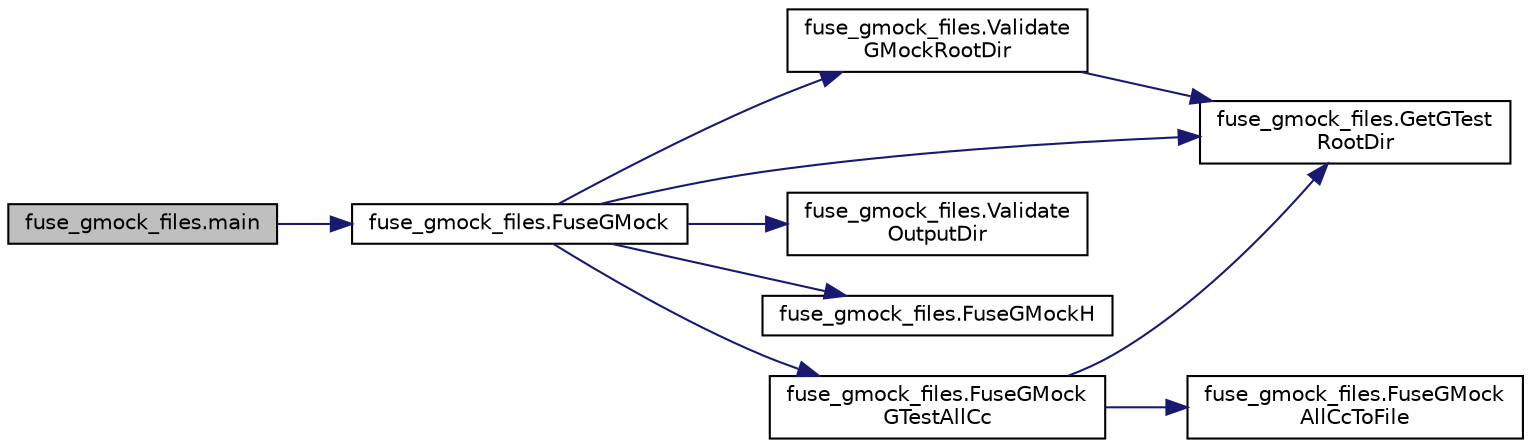 digraph "fuse_gmock_files.main"
{
  edge [fontname="Helvetica",fontsize="10",labelfontname="Helvetica",labelfontsize="10"];
  node [fontname="Helvetica",fontsize="10",shape=record];
  rankdir="LR";
  Node30 [label="fuse_gmock_files.main",height=0.2,width=0.4,color="black", fillcolor="grey75", style="filled", fontcolor="black"];
  Node30 -> Node31 [color="midnightblue",fontsize="10",style="solid",fontname="Helvetica"];
  Node31 [label="fuse_gmock_files.FuseGMock",height=0.2,width=0.4,color="black", fillcolor="white", style="filled",URL="$d8/dbf/namespacefuse__gmock__files.html#ae76b6bc18373325fc3f002abf5c4378f"];
  Node31 -> Node32 [color="midnightblue",fontsize="10",style="solid",fontname="Helvetica"];
  Node32 [label="fuse_gmock_files.Validate\lGMockRootDir",height=0.2,width=0.4,color="black", fillcolor="white", style="filled",URL="$d8/dbf/namespacefuse__gmock__files.html#aaec09f55a62b3d65b5d25fe0050e9e05"];
  Node32 -> Node33 [color="midnightblue",fontsize="10",style="solid",fontname="Helvetica"];
  Node33 [label="fuse_gmock_files.GetGTest\lRootDir",height=0.2,width=0.4,color="black", fillcolor="white", style="filled",URL="$d8/dbf/namespacefuse__gmock__files.html#aae591d77d2d969394996f9fc2017824c"];
  Node31 -> Node34 [color="midnightblue",fontsize="10",style="solid",fontname="Helvetica"];
  Node34 [label="fuse_gmock_files.Validate\lOutputDir",height=0.2,width=0.4,color="black", fillcolor="white", style="filled",URL="$d8/dbf/namespacefuse__gmock__files.html#a68581e210793099d656537faa719df29"];
  Node31 -> Node33 [color="midnightblue",fontsize="10",style="solid",fontname="Helvetica"];
  Node31 -> Node35 [color="midnightblue",fontsize="10",style="solid",fontname="Helvetica"];
  Node35 [label="fuse_gmock_files.FuseGMockH",height=0.2,width=0.4,color="black", fillcolor="white", style="filled",URL="$d8/dbf/namespacefuse__gmock__files.html#abab451606f671f59404f23276aad2c34"];
  Node31 -> Node36 [color="midnightblue",fontsize="10",style="solid",fontname="Helvetica"];
  Node36 [label="fuse_gmock_files.FuseGMock\lGTestAllCc",height=0.2,width=0.4,color="black", fillcolor="white", style="filled",URL="$d8/dbf/namespacefuse__gmock__files.html#a50eb499fcb075e19191e8403bd85c813"];
  Node36 -> Node33 [color="midnightblue",fontsize="10",style="solid",fontname="Helvetica"];
  Node36 -> Node37 [color="midnightblue",fontsize="10",style="solid",fontname="Helvetica"];
  Node37 [label="fuse_gmock_files.FuseGMock\lAllCcToFile",height=0.2,width=0.4,color="black", fillcolor="white", style="filled",URL="$d8/dbf/namespacefuse__gmock__files.html#af470a39a4df492b1ca0d9493eac8222b"];
}
